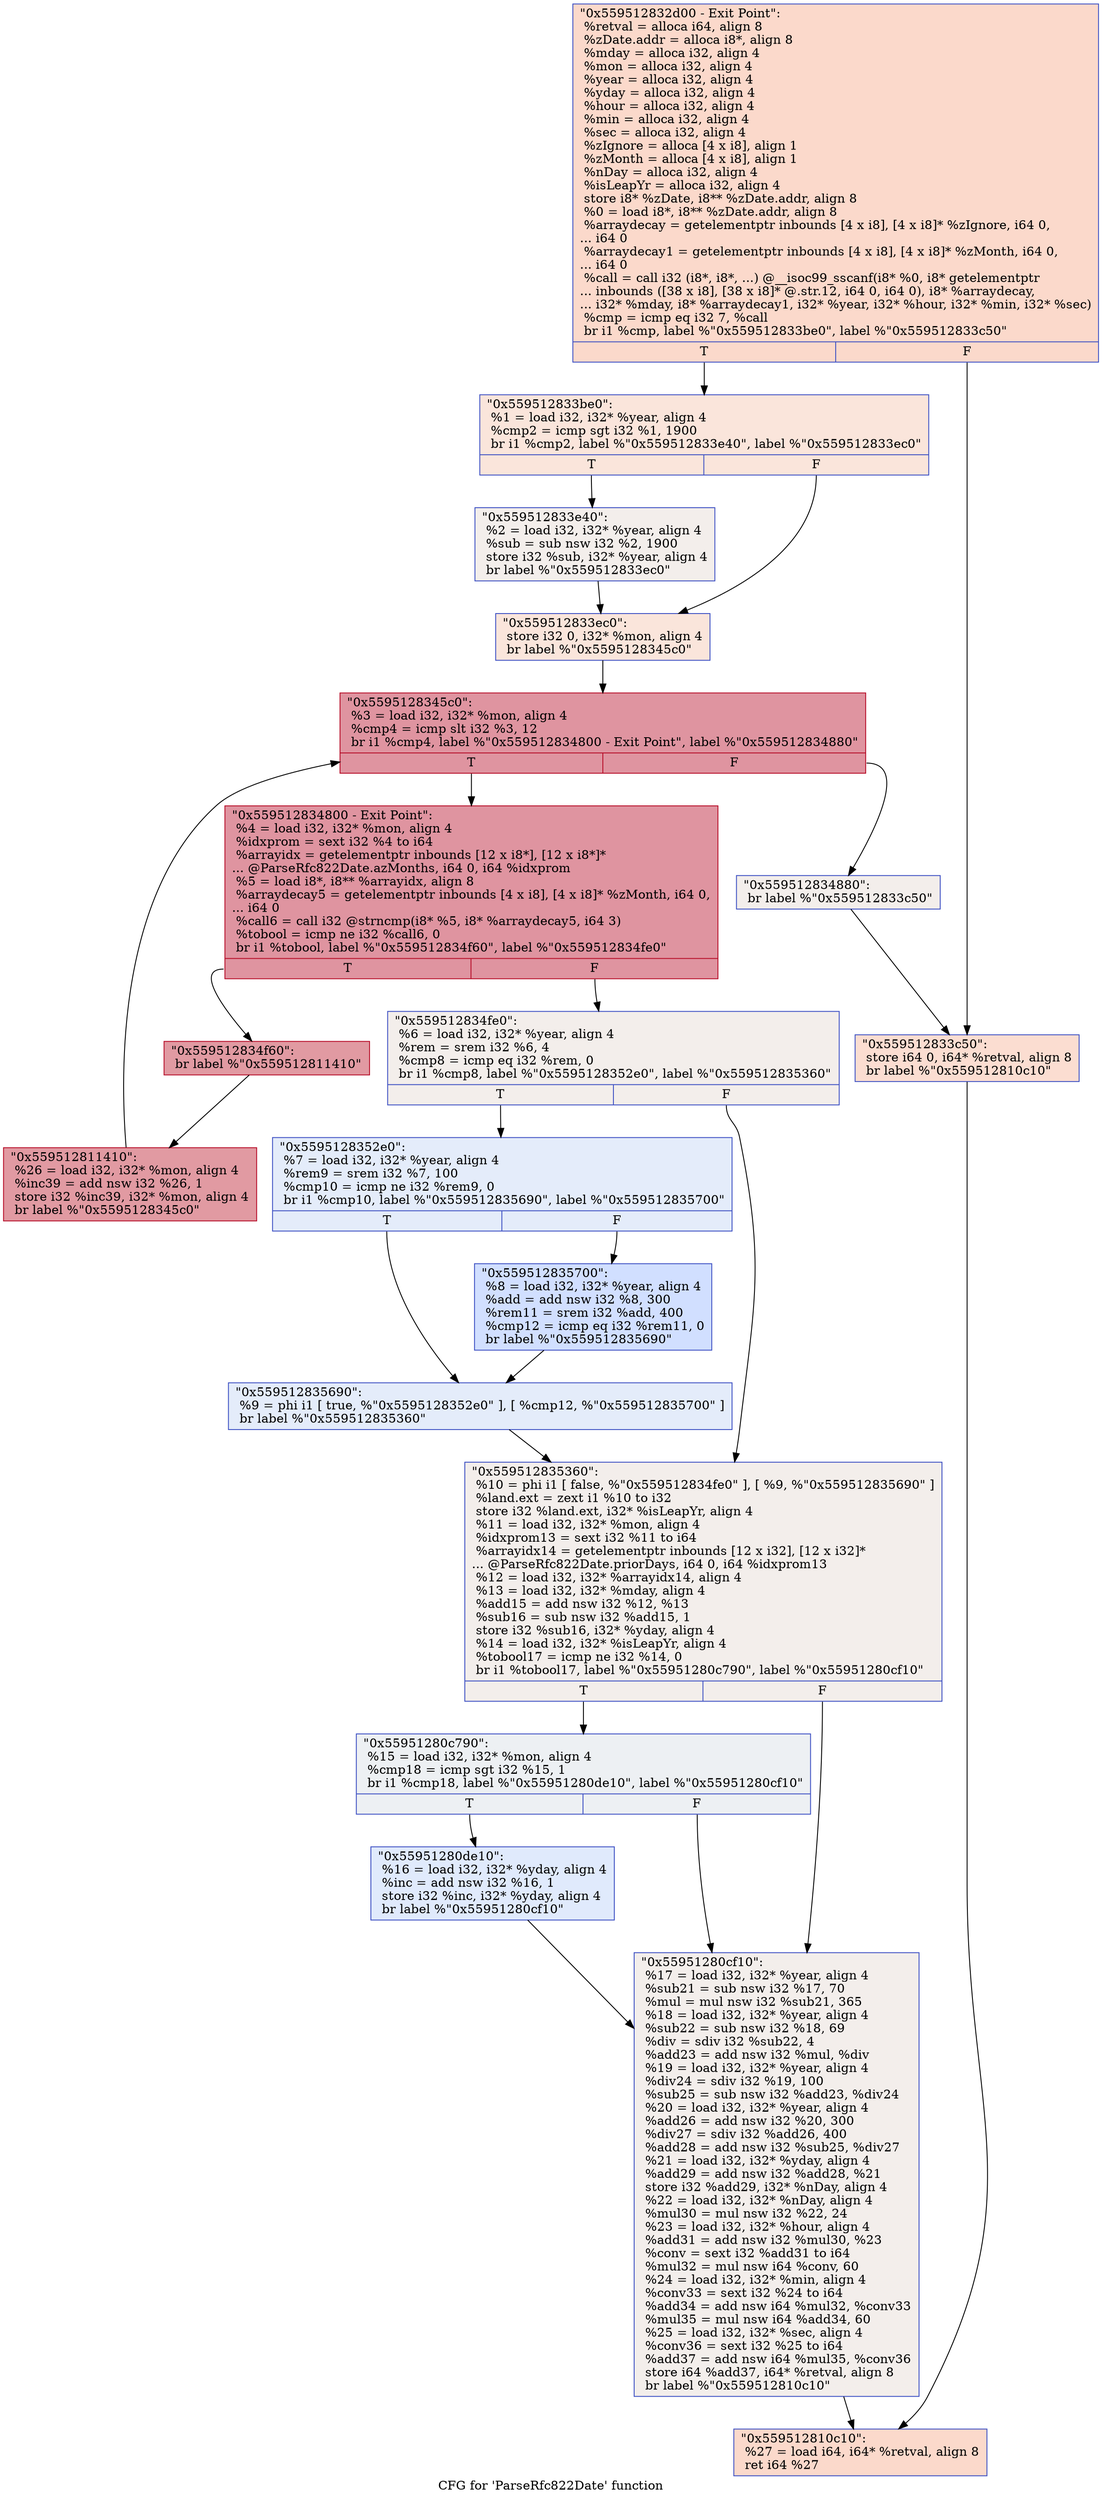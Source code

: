 digraph "CFG for 'ParseRfc822Date' function" {
	label="CFG for 'ParseRfc822Date' function";

	Node0x559512832d00 [shape=record,color="#3d50c3ff", style=filled, fillcolor="#f7a88970",label="{\"0x559512832d00 - Exit Point\":\l  %retval = alloca i64, align 8\l  %zDate.addr = alloca i8*, align 8\l  %mday = alloca i32, align 4\l  %mon = alloca i32, align 4\l  %year = alloca i32, align 4\l  %yday = alloca i32, align 4\l  %hour = alloca i32, align 4\l  %min = alloca i32, align 4\l  %sec = alloca i32, align 4\l  %zIgnore = alloca [4 x i8], align 1\l  %zMonth = alloca [4 x i8], align 1\l  %nDay = alloca i32, align 4\l  %isLeapYr = alloca i32, align 4\l  store i8* %zDate, i8** %zDate.addr, align 8\l  %0 = load i8*, i8** %zDate.addr, align 8\l  %arraydecay = getelementptr inbounds [4 x i8], [4 x i8]* %zIgnore, i64 0,\l... i64 0\l  %arraydecay1 = getelementptr inbounds [4 x i8], [4 x i8]* %zMonth, i64 0,\l... i64 0\l  %call = call i32 (i8*, i8*, ...) @__isoc99_sscanf(i8* %0, i8* getelementptr\l... inbounds ([38 x i8], [38 x i8]* @.str.12, i64 0, i64 0), i8* %arraydecay,\l... i32* %mday, i8* %arraydecay1, i32* %year, i32* %hour, i32* %min, i32* %sec)\l  %cmp = icmp eq i32 7, %call\l  br i1 %cmp, label %\"0x559512833be0\", label %\"0x559512833c50\"\l|{<s0>T|<s1>F}}"];
	Node0x559512832d00:s0 -> Node0x559512833be0;
	Node0x559512832d00:s1 -> Node0x559512833c50;
	Node0x559512833be0 [shape=record,color="#3d50c3ff", style=filled, fillcolor="#f4c5ad70",label="{\"0x559512833be0\":                                 \l  %1 = load i32, i32* %year, align 4\l  %cmp2 = icmp sgt i32 %1, 1900\l  br i1 %cmp2, label %\"0x559512833e40\", label %\"0x559512833ec0\"\l|{<s0>T|<s1>F}}"];
	Node0x559512833be0:s0 -> Node0x559512833e40;
	Node0x559512833be0:s1 -> Node0x559512833ec0;
	Node0x559512833e40 [shape=record,color="#3d50c3ff", style=filled, fillcolor="#e5d8d170",label="{\"0x559512833e40\":                                 \l  %2 = load i32, i32* %year, align 4\l  %sub = sub nsw i32 %2, 1900\l  store i32 %sub, i32* %year, align 4\l  br label %\"0x559512833ec0\"\l}"];
	Node0x559512833e40 -> Node0x559512833ec0;
	Node0x559512833ec0 [shape=record,color="#3d50c3ff", style=filled, fillcolor="#f4c5ad70",label="{\"0x559512833ec0\":                                 \l  store i32 0, i32* %mon, align 4\l  br label %\"0x5595128345c0\"\l}"];
	Node0x559512833ec0 -> Node0x5595128345c0;
	Node0x5595128345c0 [shape=record,color="#b70d28ff", style=filled, fillcolor="#b70d2870",label="{\"0x5595128345c0\":                                 \l  %3 = load i32, i32* %mon, align 4\l  %cmp4 = icmp slt i32 %3, 12\l  br i1 %cmp4, label %\"0x559512834800 - Exit Point\", label %\"0x559512834880\"\l|{<s0>T|<s1>F}}"];
	Node0x5595128345c0:s0 -> Node0x559512834800;
	Node0x5595128345c0:s1 -> Node0x559512834880;
	Node0x559512834800 [shape=record,color="#b70d28ff", style=filled, fillcolor="#b70d2870",label="{\"0x559512834800 - Exit Point\":                    \l  %4 = load i32, i32* %mon, align 4\l  %idxprom = sext i32 %4 to i64\l  %arrayidx = getelementptr inbounds [12 x i8*], [12 x i8*]*\l... @ParseRfc822Date.azMonths, i64 0, i64 %idxprom\l  %5 = load i8*, i8** %arrayidx, align 8\l  %arraydecay5 = getelementptr inbounds [4 x i8], [4 x i8]* %zMonth, i64 0,\l... i64 0\l  %call6 = call i32 @strncmp(i8* %5, i8* %arraydecay5, i64 3)\l  %tobool = icmp ne i32 %call6, 0\l  br i1 %tobool, label %\"0x559512834f60\", label %\"0x559512834fe0\"\l|{<s0>T|<s1>F}}"];
	Node0x559512834800:s0 -> Node0x559512834f60;
	Node0x559512834800:s1 -> Node0x559512834fe0;
	Node0x559512834fe0 [shape=record,color="#3d50c3ff", style=filled, fillcolor="#e5d8d170",label="{\"0x559512834fe0\":                                 \l  %6 = load i32, i32* %year, align 4\l  %rem = srem i32 %6, 4\l  %cmp8 = icmp eq i32 %rem, 0\l  br i1 %cmp8, label %\"0x5595128352e0\", label %\"0x559512835360\"\l|{<s0>T|<s1>F}}"];
	Node0x559512834fe0:s0 -> Node0x5595128352e0;
	Node0x559512834fe0:s1 -> Node0x559512835360;
	Node0x5595128352e0 [shape=record,color="#3d50c3ff", style=filled, fillcolor="#c1d4f470",label="{\"0x5595128352e0\":                                 \l  %7 = load i32, i32* %year, align 4\l  %rem9 = srem i32 %7, 100\l  %cmp10 = icmp ne i32 %rem9, 0\l  br i1 %cmp10, label %\"0x559512835690\", label %\"0x559512835700\"\l|{<s0>T|<s1>F}}"];
	Node0x5595128352e0:s0 -> Node0x559512835690;
	Node0x5595128352e0:s1 -> Node0x559512835700;
	Node0x559512835700 [shape=record,color="#3d50c3ff", style=filled, fillcolor="#96b7ff70",label="{\"0x559512835700\":                                 \l  %8 = load i32, i32* %year, align 4\l  %add = add nsw i32 %8, 300\l  %rem11 = srem i32 %add, 400\l  %cmp12 = icmp eq i32 %rem11, 0\l  br label %\"0x559512835690\"\l}"];
	Node0x559512835700 -> Node0x559512835690;
	Node0x559512835690 [shape=record,color="#3d50c3ff", style=filled, fillcolor="#c1d4f470",label="{\"0x559512835690\":                                 \l  %9 = phi i1 [ true, %\"0x5595128352e0\" ], [ %cmp12, %\"0x559512835700\" ]\l  br label %\"0x559512835360\"\l}"];
	Node0x559512835690 -> Node0x559512835360;
	Node0x559512835360 [shape=record,color="#3d50c3ff", style=filled, fillcolor="#e5d8d170",label="{\"0x559512835360\":                                 \l  %10 = phi i1 [ false, %\"0x559512834fe0\" ], [ %9, %\"0x559512835690\" ]\l  %land.ext = zext i1 %10 to i32\l  store i32 %land.ext, i32* %isLeapYr, align 4\l  %11 = load i32, i32* %mon, align 4\l  %idxprom13 = sext i32 %11 to i64\l  %arrayidx14 = getelementptr inbounds [12 x i32], [12 x i32]*\l... @ParseRfc822Date.priorDays, i64 0, i64 %idxprom13\l  %12 = load i32, i32* %arrayidx14, align 4\l  %13 = load i32, i32* %mday, align 4\l  %add15 = add nsw i32 %12, %13\l  %sub16 = sub nsw i32 %add15, 1\l  store i32 %sub16, i32* %yday, align 4\l  %14 = load i32, i32* %isLeapYr, align 4\l  %tobool17 = icmp ne i32 %14, 0\l  br i1 %tobool17, label %\"0x55951280c790\", label %\"0x55951280cf10\"\l|{<s0>T|<s1>F}}"];
	Node0x559512835360:s0 -> Node0x55951280c790;
	Node0x559512835360:s1 -> Node0x55951280cf10;
	Node0x55951280c790 [shape=record,color="#3d50c3ff", style=filled, fillcolor="#d6dce470",label="{\"0x55951280c790\":                                 \l  %15 = load i32, i32* %mon, align 4\l  %cmp18 = icmp sgt i32 %15, 1\l  br i1 %cmp18, label %\"0x55951280de10\", label %\"0x55951280cf10\"\l|{<s0>T|<s1>F}}"];
	Node0x55951280c790:s0 -> Node0x55951280de10;
	Node0x55951280c790:s1 -> Node0x55951280cf10;
	Node0x55951280de10 [shape=record,color="#3d50c3ff", style=filled, fillcolor="#b9d0f970",label="{\"0x55951280de10\":                                 \l  %16 = load i32, i32* %yday, align 4\l  %inc = add nsw i32 %16, 1\l  store i32 %inc, i32* %yday, align 4\l  br label %\"0x55951280cf10\"\l}"];
	Node0x55951280de10 -> Node0x55951280cf10;
	Node0x55951280cf10 [shape=record,color="#3d50c3ff", style=filled, fillcolor="#e5d8d170",label="{\"0x55951280cf10\":                                 \l  %17 = load i32, i32* %year, align 4\l  %sub21 = sub nsw i32 %17, 70\l  %mul = mul nsw i32 %sub21, 365\l  %18 = load i32, i32* %year, align 4\l  %sub22 = sub nsw i32 %18, 69\l  %div = sdiv i32 %sub22, 4\l  %add23 = add nsw i32 %mul, %div\l  %19 = load i32, i32* %year, align 4\l  %div24 = sdiv i32 %19, 100\l  %sub25 = sub nsw i32 %add23, %div24\l  %20 = load i32, i32* %year, align 4\l  %add26 = add nsw i32 %20, 300\l  %div27 = sdiv i32 %add26, 400\l  %add28 = add nsw i32 %sub25, %div27\l  %21 = load i32, i32* %yday, align 4\l  %add29 = add nsw i32 %add28, %21\l  store i32 %add29, i32* %nDay, align 4\l  %22 = load i32, i32* %nDay, align 4\l  %mul30 = mul nsw i32 %22, 24\l  %23 = load i32, i32* %hour, align 4\l  %add31 = add nsw i32 %mul30, %23\l  %conv = sext i32 %add31 to i64\l  %mul32 = mul nsw i64 %conv, 60\l  %24 = load i32, i32* %min, align 4\l  %conv33 = sext i32 %24 to i64\l  %add34 = add nsw i64 %mul32, %conv33\l  %mul35 = mul nsw i64 %add34, 60\l  %25 = load i32, i32* %sec, align 4\l  %conv36 = sext i32 %25 to i64\l  %add37 = add nsw i64 %mul35, %conv36\l  store i64 %add37, i64* %retval, align 8\l  br label %\"0x559512810c10\"\l}"];
	Node0x55951280cf10 -> Node0x559512810c10;
	Node0x559512834f60 [shape=record,color="#b70d28ff", style=filled, fillcolor="#bb1b2c70",label="{\"0x559512834f60\":                                 \l  br label %\"0x559512811410\"\l}"];
	Node0x559512834f60 -> Node0x559512811410;
	Node0x559512811410 [shape=record,color="#b70d28ff", style=filled, fillcolor="#bb1b2c70",label="{\"0x559512811410\":                                 \l  %26 = load i32, i32* %mon, align 4\l  %inc39 = add nsw i32 %26, 1\l  store i32 %inc39, i32* %mon, align 4\l  br label %\"0x5595128345c0\"\l}"];
	Node0x559512811410 -> Node0x5595128345c0;
	Node0x559512834880 [shape=record,color="#3d50c3ff", style=filled, fillcolor="#e5d8d170",label="{\"0x559512834880\":                                 \l  br label %\"0x559512833c50\"\l}"];
	Node0x559512834880 -> Node0x559512833c50;
	Node0x559512833c50 [shape=record,color="#3d50c3ff", style=filled, fillcolor="#f7b39670",label="{\"0x559512833c50\":                                 \l  store i64 0, i64* %retval, align 8\l  br label %\"0x559512810c10\"\l}"];
	Node0x559512833c50 -> Node0x559512810c10;
	Node0x559512810c10 [shape=record,color="#3d50c3ff", style=filled, fillcolor="#f7a88970",label="{\"0x559512810c10\":                                 \l  %27 = load i64, i64* %retval, align 8\l  ret i64 %27\l}"];
}

